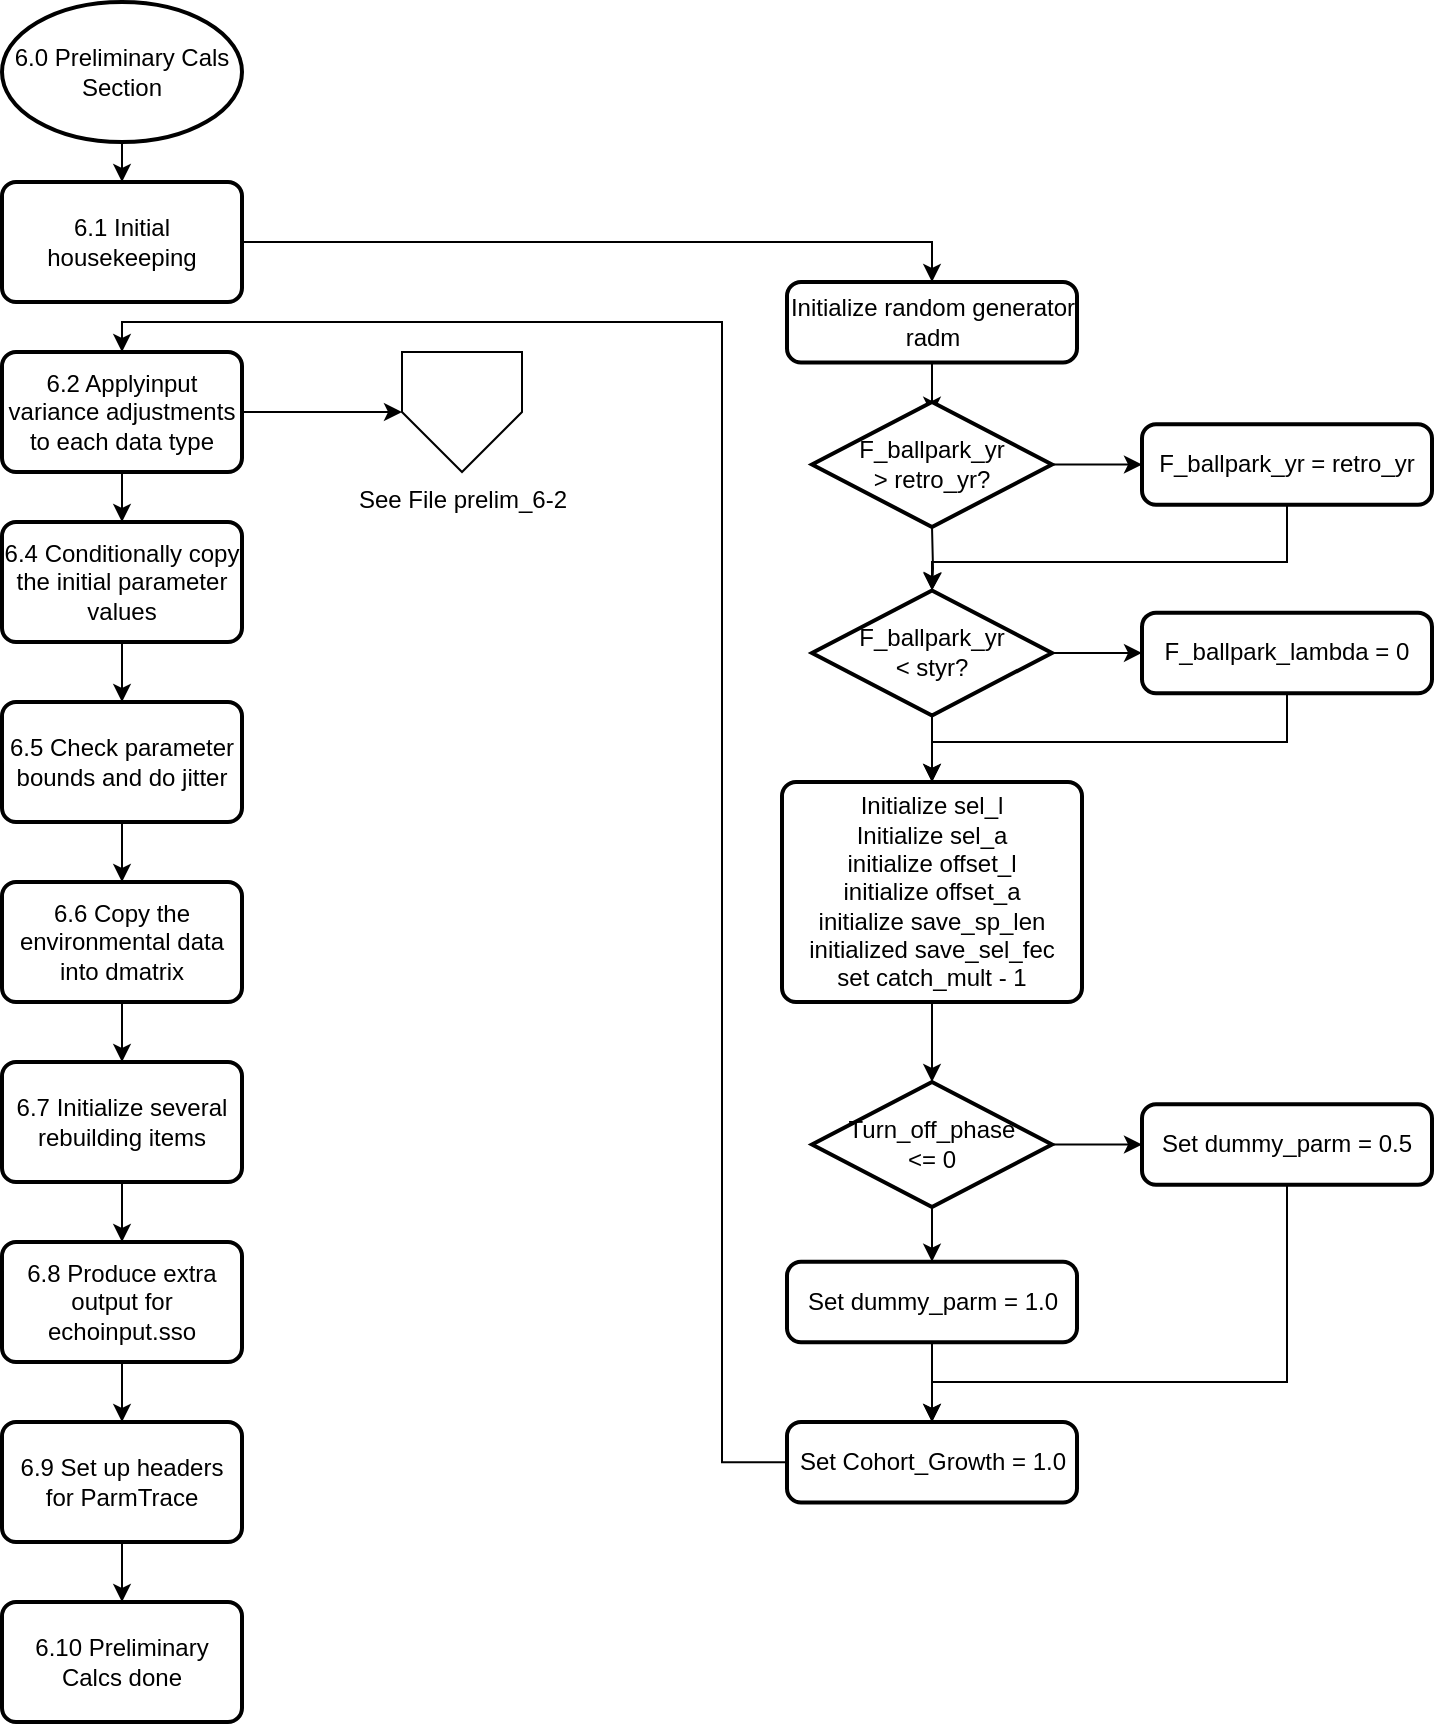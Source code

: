 <mxfile version="13.9.9" type="device"><diagram id="QIWCyruMZ_F5Vte4pLTj" name="Page-1"><mxGraphModel dx="1086" dy="666" grid="1" gridSize="10" guides="1" tooltips="1" connect="1" arrows="1" fold="1" page="1" pageScale="1" pageWidth="850" pageHeight="1100" math="0" shadow="0"><root><mxCell id="0"/><mxCell id="1" parent="0"/><mxCell id="bSxlJlI8j-9xhlXNGuxe-2" value="" style="edgeStyle=orthogonalEdgeStyle;rounded=0;orthogonalLoop=1;jettySize=auto;html=1;" edge="1" parent="1" source="bSxlJlI8j-9xhlXNGuxe-3" target="bSxlJlI8j-9xhlXNGuxe-4"><mxGeometry relative="1" as="geometry"/></mxCell><mxCell id="bSxlJlI8j-9xhlXNGuxe-3" value="&lt;span&gt;6.0 Preliminary Cals Section&lt;/span&gt;" style="strokeWidth=2;html=1;shape=mxgraph.flowchart.start_1;whiteSpace=wrap;" vertex="1" parent="1"><mxGeometry x="70" y="50" width="120" height="70" as="geometry"/></mxCell><mxCell id="bSxlJlI8j-9xhlXNGuxe-43" style="edgeStyle=orthogonalEdgeStyle;rounded=0;orthogonalLoop=1;jettySize=auto;html=1;" edge="1" parent="1" source="bSxlJlI8j-9xhlXNGuxe-4" target="bSxlJlI8j-9xhlXNGuxe-21"><mxGeometry relative="1" as="geometry"><Array as="points"><mxPoint x="535" y="170"/></Array></mxGeometry></mxCell><mxCell id="bSxlJlI8j-9xhlXNGuxe-4" value="&lt;span&gt;6.1 Initial housekeeping&lt;/span&gt;" style="rounded=1;whiteSpace=wrap;html=1;absoluteArcSize=1;arcSize=14;strokeWidth=2;" vertex="1" parent="1"><mxGeometry x="70" y="140" width="120" height="60" as="geometry"/></mxCell><mxCell id="bSxlJlI8j-9xhlXNGuxe-13" style="edgeStyle=orthogonalEdgeStyle;rounded=0;orthogonalLoop=1;jettySize=auto;html=1;" edge="1" parent="1" source="bSxlJlI8j-9xhlXNGuxe-5" target="bSxlJlI8j-9xhlXNGuxe-6"><mxGeometry relative="1" as="geometry"/></mxCell><mxCell id="bSxlJlI8j-9xhlXNGuxe-46" style="edgeStyle=orthogonalEdgeStyle;rounded=0;orthogonalLoop=1;jettySize=auto;html=1;" edge="1" parent="1" source="bSxlJlI8j-9xhlXNGuxe-5" target="bSxlJlI8j-9xhlXNGuxe-45"><mxGeometry relative="1" as="geometry"/></mxCell><mxCell id="bSxlJlI8j-9xhlXNGuxe-5" value="6.2 Applyinput variance adjustments to each data type" style="rounded=1;whiteSpace=wrap;html=1;absoluteArcSize=1;arcSize=14;strokeWidth=2;" vertex="1" parent="1"><mxGeometry x="70" y="225" width="120" height="60" as="geometry"/></mxCell><mxCell id="bSxlJlI8j-9xhlXNGuxe-14" style="edgeStyle=orthogonalEdgeStyle;rounded=0;orthogonalLoop=1;jettySize=auto;html=1;entryX=0.5;entryY=0;entryDx=0;entryDy=0;" edge="1" parent="1" source="bSxlJlI8j-9xhlXNGuxe-6" target="bSxlJlI8j-9xhlXNGuxe-7"><mxGeometry relative="1" as="geometry"/></mxCell><mxCell id="bSxlJlI8j-9xhlXNGuxe-6" value="6.4 Conditionally copy the initial parameter values" style="rounded=1;whiteSpace=wrap;html=1;absoluteArcSize=1;arcSize=14;strokeWidth=2;" vertex="1" parent="1"><mxGeometry x="70" y="310" width="120" height="60" as="geometry"/></mxCell><mxCell id="bSxlJlI8j-9xhlXNGuxe-15" style="edgeStyle=orthogonalEdgeStyle;rounded=0;orthogonalLoop=1;jettySize=auto;html=1;" edge="1" parent="1" source="bSxlJlI8j-9xhlXNGuxe-7" target="bSxlJlI8j-9xhlXNGuxe-8"><mxGeometry relative="1" as="geometry"/></mxCell><mxCell id="bSxlJlI8j-9xhlXNGuxe-7" value="6.5 Check parameter bounds and do jitter" style="rounded=1;whiteSpace=wrap;html=1;absoluteArcSize=1;arcSize=14;strokeWidth=2;" vertex="1" parent="1"><mxGeometry x="70" y="400" width="120" height="60" as="geometry"/></mxCell><mxCell id="bSxlJlI8j-9xhlXNGuxe-16" style="edgeStyle=orthogonalEdgeStyle;rounded=0;orthogonalLoop=1;jettySize=auto;html=1;" edge="1" parent="1" source="bSxlJlI8j-9xhlXNGuxe-8" target="bSxlJlI8j-9xhlXNGuxe-9"><mxGeometry relative="1" as="geometry"/></mxCell><mxCell id="bSxlJlI8j-9xhlXNGuxe-8" value="6.6 Copy the environmental data into dmatrix" style="rounded=1;whiteSpace=wrap;html=1;absoluteArcSize=1;arcSize=14;strokeWidth=2;" vertex="1" parent="1"><mxGeometry x="70" y="490" width="120" height="60" as="geometry"/></mxCell><mxCell id="bSxlJlI8j-9xhlXNGuxe-17" style="edgeStyle=orthogonalEdgeStyle;rounded=0;orthogonalLoop=1;jettySize=auto;html=1;" edge="1" parent="1" source="bSxlJlI8j-9xhlXNGuxe-9" target="bSxlJlI8j-9xhlXNGuxe-10"><mxGeometry relative="1" as="geometry"/></mxCell><mxCell id="bSxlJlI8j-9xhlXNGuxe-9" value="6.7 Initialize several rebuilding items" style="rounded=1;whiteSpace=wrap;html=1;absoluteArcSize=1;arcSize=14;strokeWidth=2;" vertex="1" parent="1"><mxGeometry x="70" y="580" width="120" height="60" as="geometry"/></mxCell><mxCell id="bSxlJlI8j-9xhlXNGuxe-18" style="edgeStyle=orthogonalEdgeStyle;rounded=0;orthogonalLoop=1;jettySize=auto;html=1;" edge="1" parent="1" source="bSxlJlI8j-9xhlXNGuxe-10" target="bSxlJlI8j-9xhlXNGuxe-11"><mxGeometry relative="1" as="geometry"/></mxCell><mxCell id="bSxlJlI8j-9xhlXNGuxe-10" value="6.8 Produce extra output for echoinput.sso" style="rounded=1;whiteSpace=wrap;html=1;absoluteArcSize=1;arcSize=14;strokeWidth=2;" vertex="1" parent="1"><mxGeometry x="70" y="670" width="120" height="60" as="geometry"/></mxCell><mxCell id="bSxlJlI8j-9xhlXNGuxe-19" style="edgeStyle=orthogonalEdgeStyle;rounded=0;orthogonalLoop=1;jettySize=auto;html=1;" edge="1" parent="1" source="bSxlJlI8j-9xhlXNGuxe-11" target="bSxlJlI8j-9xhlXNGuxe-12"><mxGeometry relative="1" as="geometry"/></mxCell><mxCell id="bSxlJlI8j-9xhlXNGuxe-11" value="6.9 Set up headers for ParmTrace" style="rounded=1;whiteSpace=wrap;html=1;absoluteArcSize=1;arcSize=14;strokeWidth=2;" vertex="1" parent="1"><mxGeometry x="70" y="760" width="120" height="60" as="geometry"/></mxCell><mxCell id="bSxlJlI8j-9xhlXNGuxe-12" value="6.10 Preliminary Calcs done" style="rounded=1;whiteSpace=wrap;html=1;absoluteArcSize=1;arcSize=14;strokeWidth=2;" vertex="1" parent="1"><mxGeometry x="70" y="850" width="120" height="60" as="geometry"/></mxCell><mxCell id="bSxlJlI8j-9xhlXNGuxe-20" style="edgeStyle=orthogonalEdgeStyle;rounded=0;orthogonalLoop=1;jettySize=auto;html=1;entryX=0.5;entryY=0;entryDx=0;entryDy=0;" edge="1" parent="1" source="bSxlJlI8j-9xhlXNGuxe-21"><mxGeometry relative="1" as="geometry"><mxPoint x="535" y="256.41" as="targetPoint"/></mxGeometry></mxCell><mxCell id="bSxlJlI8j-9xhlXNGuxe-21" value="Initialize random generator radm" style="rounded=1;whiteSpace=wrap;html=1;absoluteArcSize=1;arcSize=14;strokeWidth=2;" vertex="1" parent="1"><mxGeometry x="462.5" y="190.0" width="145" height="40.27" as="geometry"/></mxCell><mxCell id="bSxlJlI8j-9xhlXNGuxe-22" style="edgeStyle=orthogonalEdgeStyle;rounded=0;orthogonalLoop=1;jettySize=auto;html=1;" edge="1" parent="1" target="bSxlJlI8j-9xhlXNGuxe-24"><mxGeometry relative="1" as="geometry"><mxPoint x="535" y="312.19" as="sourcePoint"/></mxGeometry></mxCell><mxCell id="bSxlJlI8j-9xhlXNGuxe-30" style="edgeStyle=orthogonalEdgeStyle;rounded=0;orthogonalLoop=1;jettySize=auto;html=1;" edge="1" parent="1" source="bSxlJlI8j-9xhlXNGuxe-24" target="bSxlJlI8j-9xhlXNGuxe-28"><mxGeometry relative="1" as="geometry"/></mxCell><mxCell id="bSxlJlI8j-9xhlXNGuxe-33" style="edgeStyle=orthogonalEdgeStyle;rounded=0;orthogonalLoop=1;jettySize=auto;html=1;" edge="1" parent="1" source="bSxlJlI8j-9xhlXNGuxe-24" target="bSxlJlI8j-9xhlXNGuxe-25"><mxGeometry relative="1" as="geometry"/></mxCell><mxCell id="bSxlJlI8j-9xhlXNGuxe-24" value="F_ballpark_yr &lt;br&gt;&amp;lt; styr?" style="strokeWidth=2;html=1;shape=mxgraph.flowchart.decision;whiteSpace=wrap;" vertex="1" parent="1"><mxGeometry x="475" y="344.2" width="120" height="62.5" as="geometry"/></mxCell><mxCell id="bSxlJlI8j-9xhlXNGuxe-34" style="edgeStyle=orthogonalEdgeStyle;rounded=0;orthogonalLoop=1;jettySize=auto;html=1;" edge="1" parent="1" source="bSxlJlI8j-9xhlXNGuxe-25" target="bSxlJlI8j-9xhlXNGuxe-32"><mxGeometry relative="1" as="geometry"/></mxCell><mxCell id="bSxlJlI8j-9xhlXNGuxe-25" value="Initialize sel_l&lt;br&gt;Initialize sel_a&lt;br&gt;initialize offset_l&lt;br&gt;initialize offset_a&lt;br&gt;initialize save_sp_len&lt;br&gt;initialized save_sel_fec&lt;br&gt;set catch_mult - 1" style="rounded=1;whiteSpace=wrap;html=1;absoluteArcSize=1;arcSize=14;strokeWidth=2;" vertex="1" parent="1"><mxGeometry x="460" y="440" width="150" height="110" as="geometry"/></mxCell><mxCell id="bSxlJlI8j-9xhlXNGuxe-29" style="edgeStyle=orthogonalEdgeStyle;rounded=0;orthogonalLoop=1;jettySize=auto;html=1;" edge="1" parent="1" source="bSxlJlI8j-9xhlXNGuxe-26" target="bSxlJlI8j-9xhlXNGuxe-27"><mxGeometry relative="1" as="geometry"/></mxCell><mxCell id="bSxlJlI8j-9xhlXNGuxe-26" value="F_ballpark_yr &lt;br&gt;&amp;gt; retro_yr?" style="strokeWidth=2;html=1;shape=mxgraph.flowchart.decision;whiteSpace=wrap;" vertex="1" parent="1"><mxGeometry x="475" y="250" width="120" height="62.5" as="geometry"/></mxCell><mxCell id="bSxlJlI8j-9xhlXNGuxe-31" style="edgeStyle=orthogonalEdgeStyle;rounded=0;orthogonalLoop=1;jettySize=auto;html=1;entryX=0.5;entryY=0;entryDx=0;entryDy=0;entryPerimeter=0;" edge="1" parent="1" source="bSxlJlI8j-9xhlXNGuxe-27" target="bSxlJlI8j-9xhlXNGuxe-24"><mxGeometry relative="1" as="geometry"><Array as="points"><mxPoint x="713" y="330"/><mxPoint x="535" y="330"/></Array></mxGeometry></mxCell><mxCell id="bSxlJlI8j-9xhlXNGuxe-27" value="F_ballpark_yr = retro_yr" style="rounded=1;whiteSpace=wrap;html=1;absoluteArcSize=1;arcSize=14;strokeWidth=2;" vertex="1" parent="1"><mxGeometry x="640" y="261.12" width="145" height="40.27" as="geometry"/></mxCell><mxCell id="bSxlJlI8j-9xhlXNGuxe-35" style="edgeStyle=orthogonalEdgeStyle;rounded=0;orthogonalLoop=1;jettySize=auto;html=1;" edge="1" parent="1" source="bSxlJlI8j-9xhlXNGuxe-28" target="bSxlJlI8j-9xhlXNGuxe-25"><mxGeometry relative="1" as="geometry"><Array as="points"><mxPoint x="713" y="420"/><mxPoint x="535" y="420"/></Array></mxGeometry></mxCell><mxCell id="bSxlJlI8j-9xhlXNGuxe-28" value="F_ballpark_lambda = 0" style="rounded=1;whiteSpace=wrap;html=1;absoluteArcSize=1;arcSize=14;strokeWidth=2;" vertex="1" parent="1"><mxGeometry x="640" y="355.32" width="145" height="40.27" as="geometry"/></mxCell><mxCell id="bSxlJlI8j-9xhlXNGuxe-37" style="edgeStyle=orthogonalEdgeStyle;rounded=0;orthogonalLoop=1;jettySize=auto;html=1;" edge="1" parent="1" source="bSxlJlI8j-9xhlXNGuxe-32" target="bSxlJlI8j-9xhlXNGuxe-36"><mxGeometry relative="1" as="geometry"/></mxCell><mxCell id="bSxlJlI8j-9xhlXNGuxe-39" style="edgeStyle=orthogonalEdgeStyle;rounded=0;orthogonalLoop=1;jettySize=auto;html=1;entryX=0.5;entryY=0;entryDx=0;entryDy=0;" edge="1" parent="1" source="bSxlJlI8j-9xhlXNGuxe-32" target="bSxlJlI8j-9xhlXNGuxe-38"><mxGeometry relative="1" as="geometry"/></mxCell><mxCell id="bSxlJlI8j-9xhlXNGuxe-32" value="Turn_off_phase&lt;br&gt;&amp;lt;= 0" style="strokeWidth=2;html=1;shape=mxgraph.flowchart.decision;whiteSpace=wrap;" vertex="1" parent="1"><mxGeometry x="475" y="590" width="120" height="62.5" as="geometry"/></mxCell><mxCell id="bSxlJlI8j-9xhlXNGuxe-42" style="edgeStyle=orthogonalEdgeStyle;rounded=0;orthogonalLoop=1;jettySize=auto;html=1;" edge="1" parent="1" source="bSxlJlI8j-9xhlXNGuxe-36" target="bSxlJlI8j-9xhlXNGuxe-40"><mxGeometry relative="1" as="geometry"><Array as="points"><mxPoint x="713" y="740"/><mxPoint x="535" y="740"/></Array></mxGeometry></mxCell><mxCell id="bSxlJlI8j-9xhlXNGuxe-36" value="Set&amp;nbsp;dummy_parm = 0.5" style="rounded=1;whiteSpace=wrap;html=1;absoluteArcSize=1;arcSize=14;strokeWidth=2;" vertex="1" parent="1"><mxGeometry x="640" y="601.12" width="145" height="40.27" as="geometry"/></mxCell><mxCell id="bSxlJlI8j-9xhlXNGuxe-41" style="edgeStyle=orthogonalEdgeStyle;rounded=0;orthogonalLoop=1;jettySize=auto;html=1;" edge="1" parent="1" source="bSxlJlI8j-9xhlXNGuxe-38" target="bSxlJlI8j-9xhlXNGuxe-40"><mxGeometry relative="1" as="geometry"/></mxCell><mxCell id="bSxlJlI8j-9xhlXNGuxe-38" value="Set dummy_parm = 1.0" style="rounded=1;whiteSpace=wrap;html=1;absoluteArcSize=1;arcSize=14;strokeWidth=2;" vertex="1" parent="1"><mxGeometry x="462.5" y="679.87" width="145" height="40.27" as="geometry"/></mxCell><mxCell id="bSxlJlI8j-9xhlXNGuxe-44" style="edgeStyle=orthogonalEdgeStyle;rounded=0;orthogonalLoop=1;jettySize=auto;html=1;" edge="1" parent="1" source="bSxlJlI8j-9xhlXNGuxe-40" target="bSxlJlI8j-9xhlXNGuxe-5"><mxGeometry relative="1" as="geometry"><mxPoint x="390" y="410" as="targetPoint"/><Array as="points"><mxPoint x="430" y="780"/><mxPoint x="430" y="210"/><mxPoint x="130" y="210"/></Array></mxGeometry></mxCell><mxCell id="bSxlJlI8j-9xhlXNGuxe-40" value="Set&amp;nbsp;Cohort_Growth = 1.0" style="rounded=1;whiteSpace=wrap;html=1;absoluteArcSize=1;arcSize=14;strokeWidth=2;" vertex="1" parent="1"><mxGeometry x="462.5" y="760.0" width="145" height="40.27" as="geometry"/></mxCell><mxCell id="bSxlJlI8j-9xhlXNGuxe-45" value="See File prelim_6-2" style="verticalLabelPosition=bottom;verticalAlign=top;html=1;shape=offPageConnector;rounded=0;size=0.5;" vertex="1" parent="1"><mxGeometry x="270" y="225" width="60" height="60" as="geometry"/></mxCell></root></mxGraphModel></diagram></mxfile>